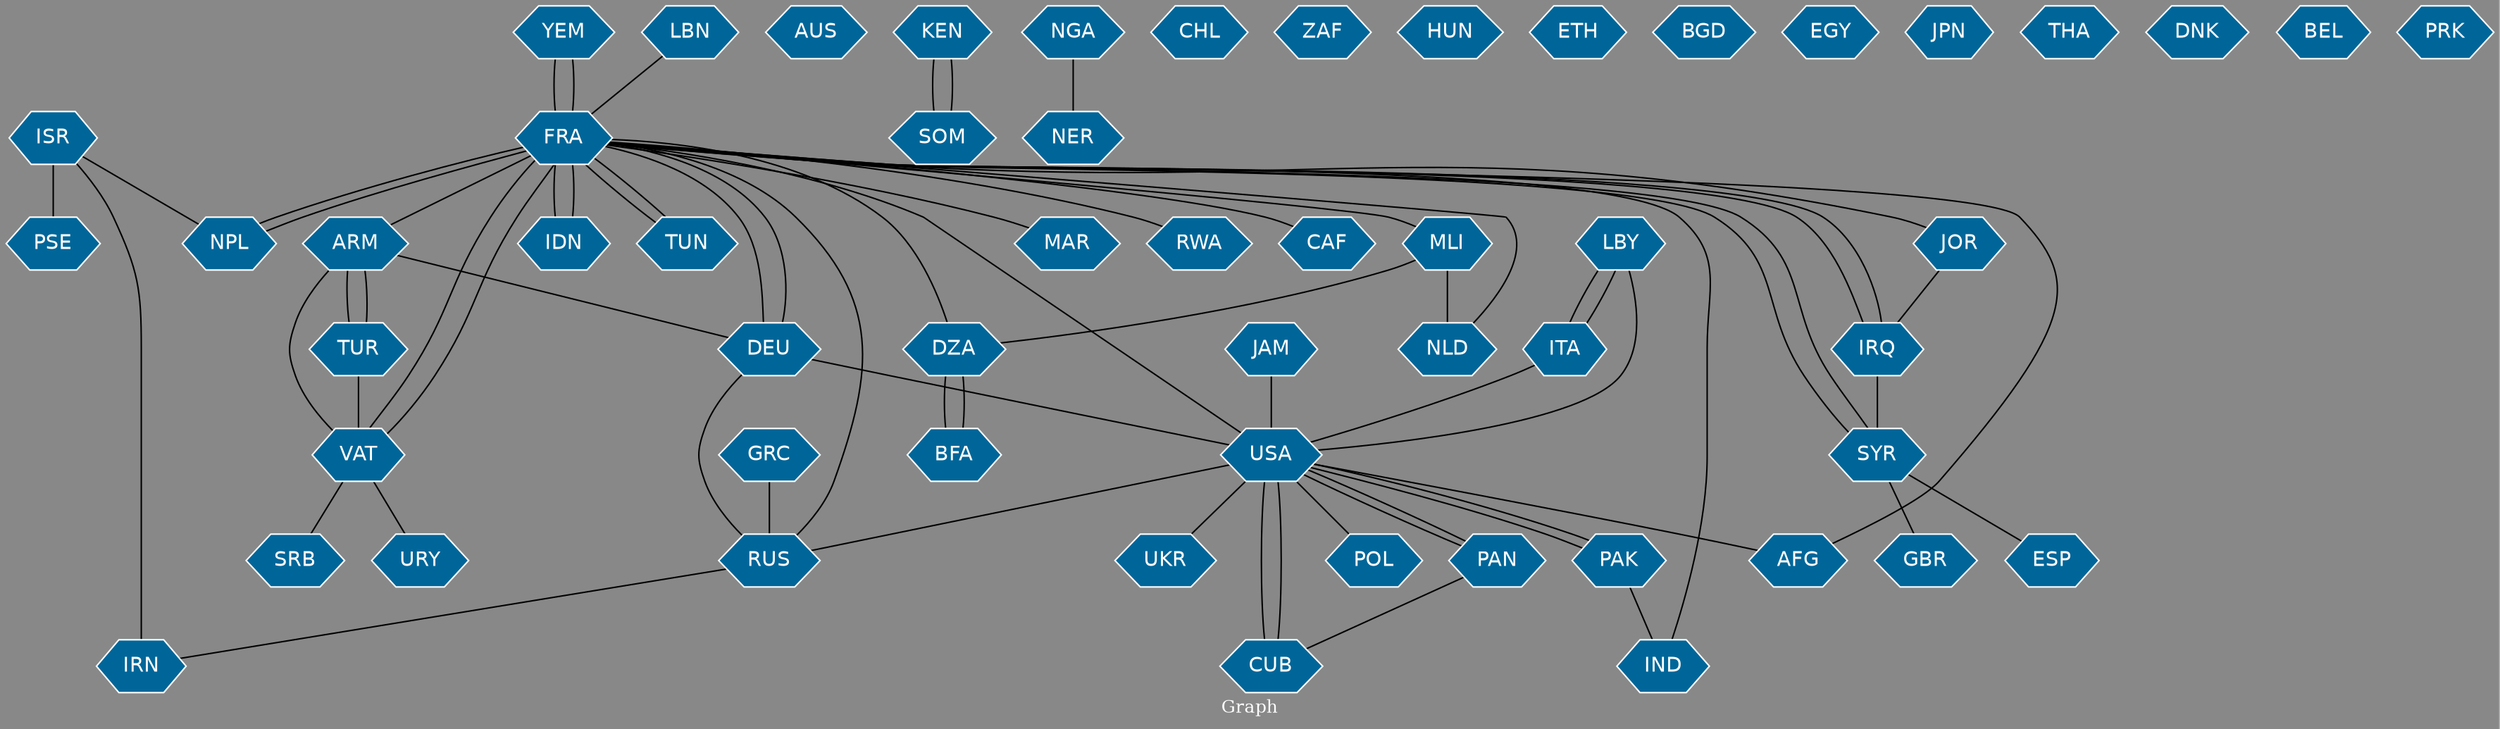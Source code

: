 // Countries together in item graph
graph {
	graph [bgcolor="#888888" fontcolor=white fontsize=12 label="Graph" outputorder=edgesfirst overlap=prism]
	node [color=white fillcolor="#006699" fontcolor=white fontname=Helvetica shape=hexagon style=filled]
	edge [arrowhead=open color=black fontcolor=white fontname=Courier fontsize=12]
		YEM [label=YEM]
		DZA [label=DZA]
		FRA [label=FRA]
		NPL [label=NPL]
		AUS [label=AUS]
		KEN [label=KEN]
		USA [label=USA]
		NGA [label=NGA]
		TUR [label=TUR]
		IRN [label=IRN]
		IDN [label=IDN]
		PAK [label=PAK]
		IND [label=IND]
		DEU [label=DEU]
		TUN [label=TUN]
		CHL [label=CHL]
		LBY [label=LBY]
		ARM [label=ARM]
		PSE [label=PSE]
		POL [label=POL]
		ISR [label=ISR]
		RUS [label=RUS]
		IRQ [label=IRQ]
		SYR [label=SYR]
		VAT [label=VAT]
		SOM [label=SOM]
		MAR [label=MAR]
		GRC [label=GRC]
		RWA [label=RWA]
		ZAF [label=ZAF]
		MLI [label=MLI]
		PAN [label=PAN]
		CUB [label=CUB]
		GBR [label=GBR]
		ESP [label=ESP]
		ITA [label=ITA]
		UKR [label=UKR]
		JAM [label=JAM]
		HUN [label=HUN]
		ETH [label=ETH]
		BGD [label=BGD]
		AFG [label=AFG]
		EGY [label=EGY]
		JPN [label=JPN]
		CAF [label=CAF]
		SRB [label=SRB]
		THA [label=THA]
		DNK [label=DNK]
		BFA [label=BFA]
		BEL [label=BEL]
		JOR [label=JOR]
		NLD [label=NLD]
		URY [label=URY]
		LBN [label=LBN]
		PRK [label=PRK]
		NER [label=NER]
			GRC -- RUS [weight=1]
			FRA -- USA [weight=1]
			FRA -- IDN [weight=5]
			LBN -- FRA [weight=1]
			JAM -- USA [weight=1]
			ISR -- PSE [weight=4]
			USA -- AFG [weight=1]
			DEU -- RUS [weight=1]
			AFG -- FRA [weight=1]
			ARM -- VAT [weight=3]
			PAK -- USA [weight=1]
			MLI -- DZA [weight=1]
			FRA -- IRQ [weight=1]
			TUN -- FRA [weight=1]
			ITA -- LBY [weight=1]
			FRA -- NPL [weight=7]
			VAT -- URY [weight=1]
			DEU -- FRA [weight=1]
			USA -- POL [weight=1]
			VAT -- SRB [weight=1]
			PAN -- CUB [weight=3]
			SYR -- ESP [weight=1]
			FRA -- VAT [weight=1]
			ARM -- TUR [weight=1]
			BFA -- DZA [weight=1]
			FRA -- NLD [weight=1]
			FRA -- MAR [weight=1]
			MLI -- NLD [weight=1]
			DZA -- BFA [weight=1]
			DZA -- FRA [weight=1]
			FRA -- SYR [weight=2]
			IND -- FRA [weight=1]
			NPL -- FRA [weight=12]
			FRA -- CAF [weight=3]
			TUR -- VAT [weight=2]
			SOM -- KEN [weight=2]
			ISR -- IRN [weight=2]
			IDN -- FRA [weight=2]
			USA -- CUB [weight=3]
			USA -- PAN [weight=1]
			DEU -- USA [weight=1]
			ITA -- USA [weight=1]
			IRQ -- SYR [weight=2]
			FRA -- RUS [weight=1]
			FRA -- JOR [weight=1]
			CUB -- USA [weight=5]
			LBY -- USA [weight=1]
			NGA -- NER [weight=1]
			RUS -- IRN [weight=1]
			FRA -- YEM [weight=1]
			PAN -- USA [weight=2]
			JOR -- IRQ [weight=1]
			SYR -- FRA [weight=1]
			FRA -- ARM [weight=1]
			ISR -- NPL [weight=1]
			KEN -- SOM [weight=1]
			PAK -- IND [weight=1]
			VAT -- FRA [weight=2]
			FRA -- MLI [weight=2]
			USA -- RUS [weight=1]
			FRA -- RWA [weight=1]
			SYR -- GBR [weight=1]
			IRQ -- FRA [weight=2]
			FRA -- DEU [weight=2]
			FRA -- TUN [weight=1]
			ARM -- DEU [weight=1]
			USA -- UKR [weight=1]
			USA -- PAK [weight=1]
			YEM -- FRA [weight=1]
			TUR -- ARM [weight=1]
			LBY -- ITA [weight=1]
}